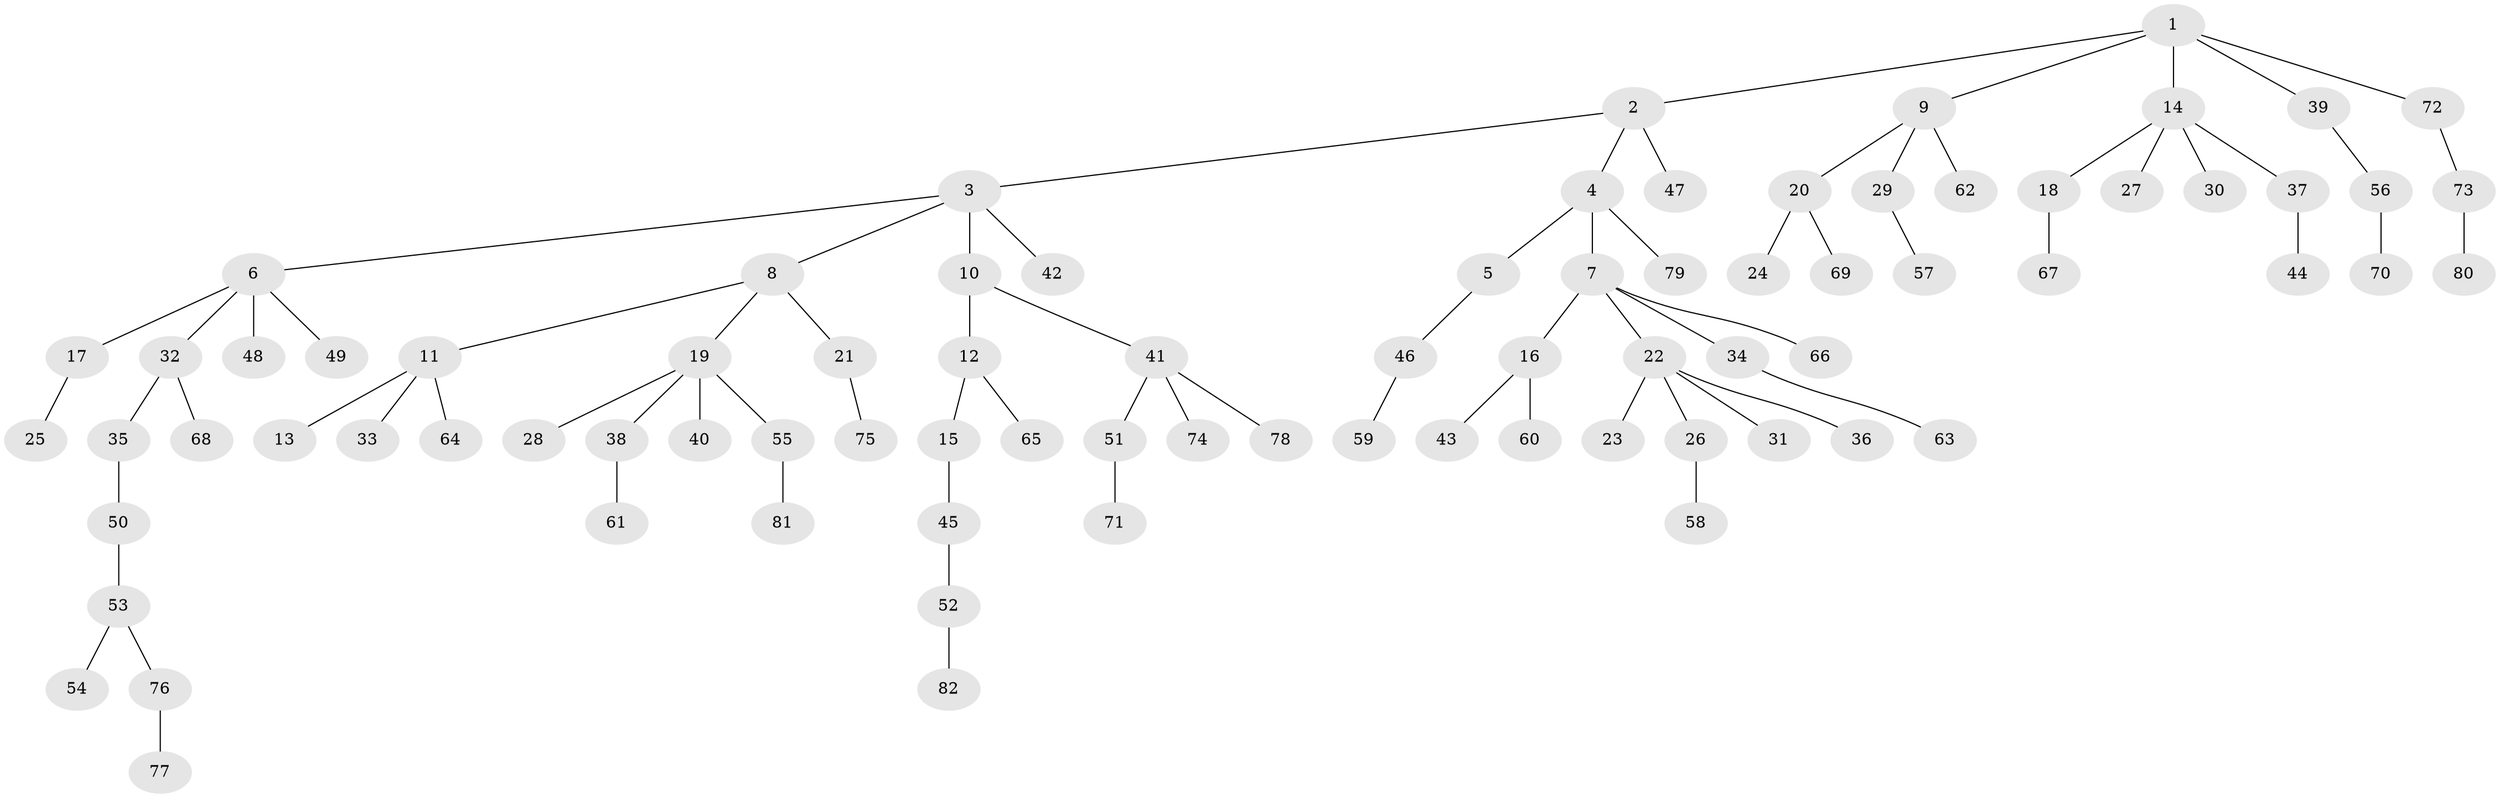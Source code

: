 // coarse degree distribution, {5: 0.034482758620689655, 3: 0.06896551724137931, 4: 0.13793103448275862, 2: 0.27586206896551724, 1: 0.4827586206896552}
// Generated by graph-tools (version 1.1) at 2025/51/03/04/25 22:51:45]
// undirected, 82 vertices, 81 edges
graph export_dot {
  node [color=gray90,style=filled];
  1;
  2;
  3;
  4;
  5;
  6;
  7;
  8;
  9;
  10;
  11;
  12;
  13;
  14;
  15;
  16;
  17;
  18;
  19;
  20;
  21;
  22;
  23;
  24;
  25;
  26;
  27;
  28;
  29;
  30;
  31;
  32;
  33;
  34;
  35;
  36;
  37;
  38;
  39;
  40;
  41;
  42;
  43;
  44;
  45;
  46;
  47;
  48;
  49;
  50;
  51;
  52;
  53;
  54;
  55;
  56;
  57;
  58;
  59;
  60;
  61;
  62;
  63;
  64;
  65;
  66;
  67;
  68;
  69;
  70;
  71;
  72;
  73;
  74;
  75;
  76;
  77;
  78;
  79;
  80;
  81;
  82;
  1 -- 2;
  1 -- 9;
  1 -- 14;
  1 -- 39;
  1 -- 72;
  2 -- 3;
  2 -- 4;
  2 -- 47;
  3 -- 6;
  3 -- 8;
  3 -- 10;
  3 -- 42;
  4 -- 5;
  4 -- 7;
  4 -- 79;
  5 -- 46;
  6 -- 17;
  6 -- 32;
  6 -- 48;
  6 -- 49;
  7 -- 16;
  7 -- 22;
  7 -- 34;
  7 -- 66;
  8 -- 11;
  8 -- 19;
  8 -- 21;
  9 -- 20;
  9 -- 29;
  9 -- 62;
  10 -- 12;
  10 -- 41;
  11 -- 13;
  11 -- 33;
  11 -- 64;
  12 -- 15;
  12 -- 65;
  14 -- 18;
  14 -- 27;
  14 -- 30;
  14 -- 37;
  15 -- 45;
  16 -- 43;
  16 -- 60;
  17 -- 25;
  18 -- 67;
  19 -- 28;
  19 -- 38;
  19 -- 40;
  19 -- 55;
  20 -- 24;
  20 -- 69;
  21 -- 75;
  22 -- 23;
  22 -- 26;
  22 -- 31;
  22 -- 36;
  26 -- 58;
  29 -- 57;
  32 -- 35;
  32 -- 68;
  34 -- 63;
  35 -- 50;
  37 -- 44;
  38 -- 61;
  39 -- 56;
  41 -- 51;
  41 -- 74;
  41 -- 78;
  45 -- 52;
  46 -- 59;
  50 -- 53;
  51 -- 71;
  52 -- 82;
  53 -- 54;
  53 -- 76;
  55 -- 81;
  56 -- 70;
  72 -- 73;
  73 -- 80;
  76 -- 77;
}

